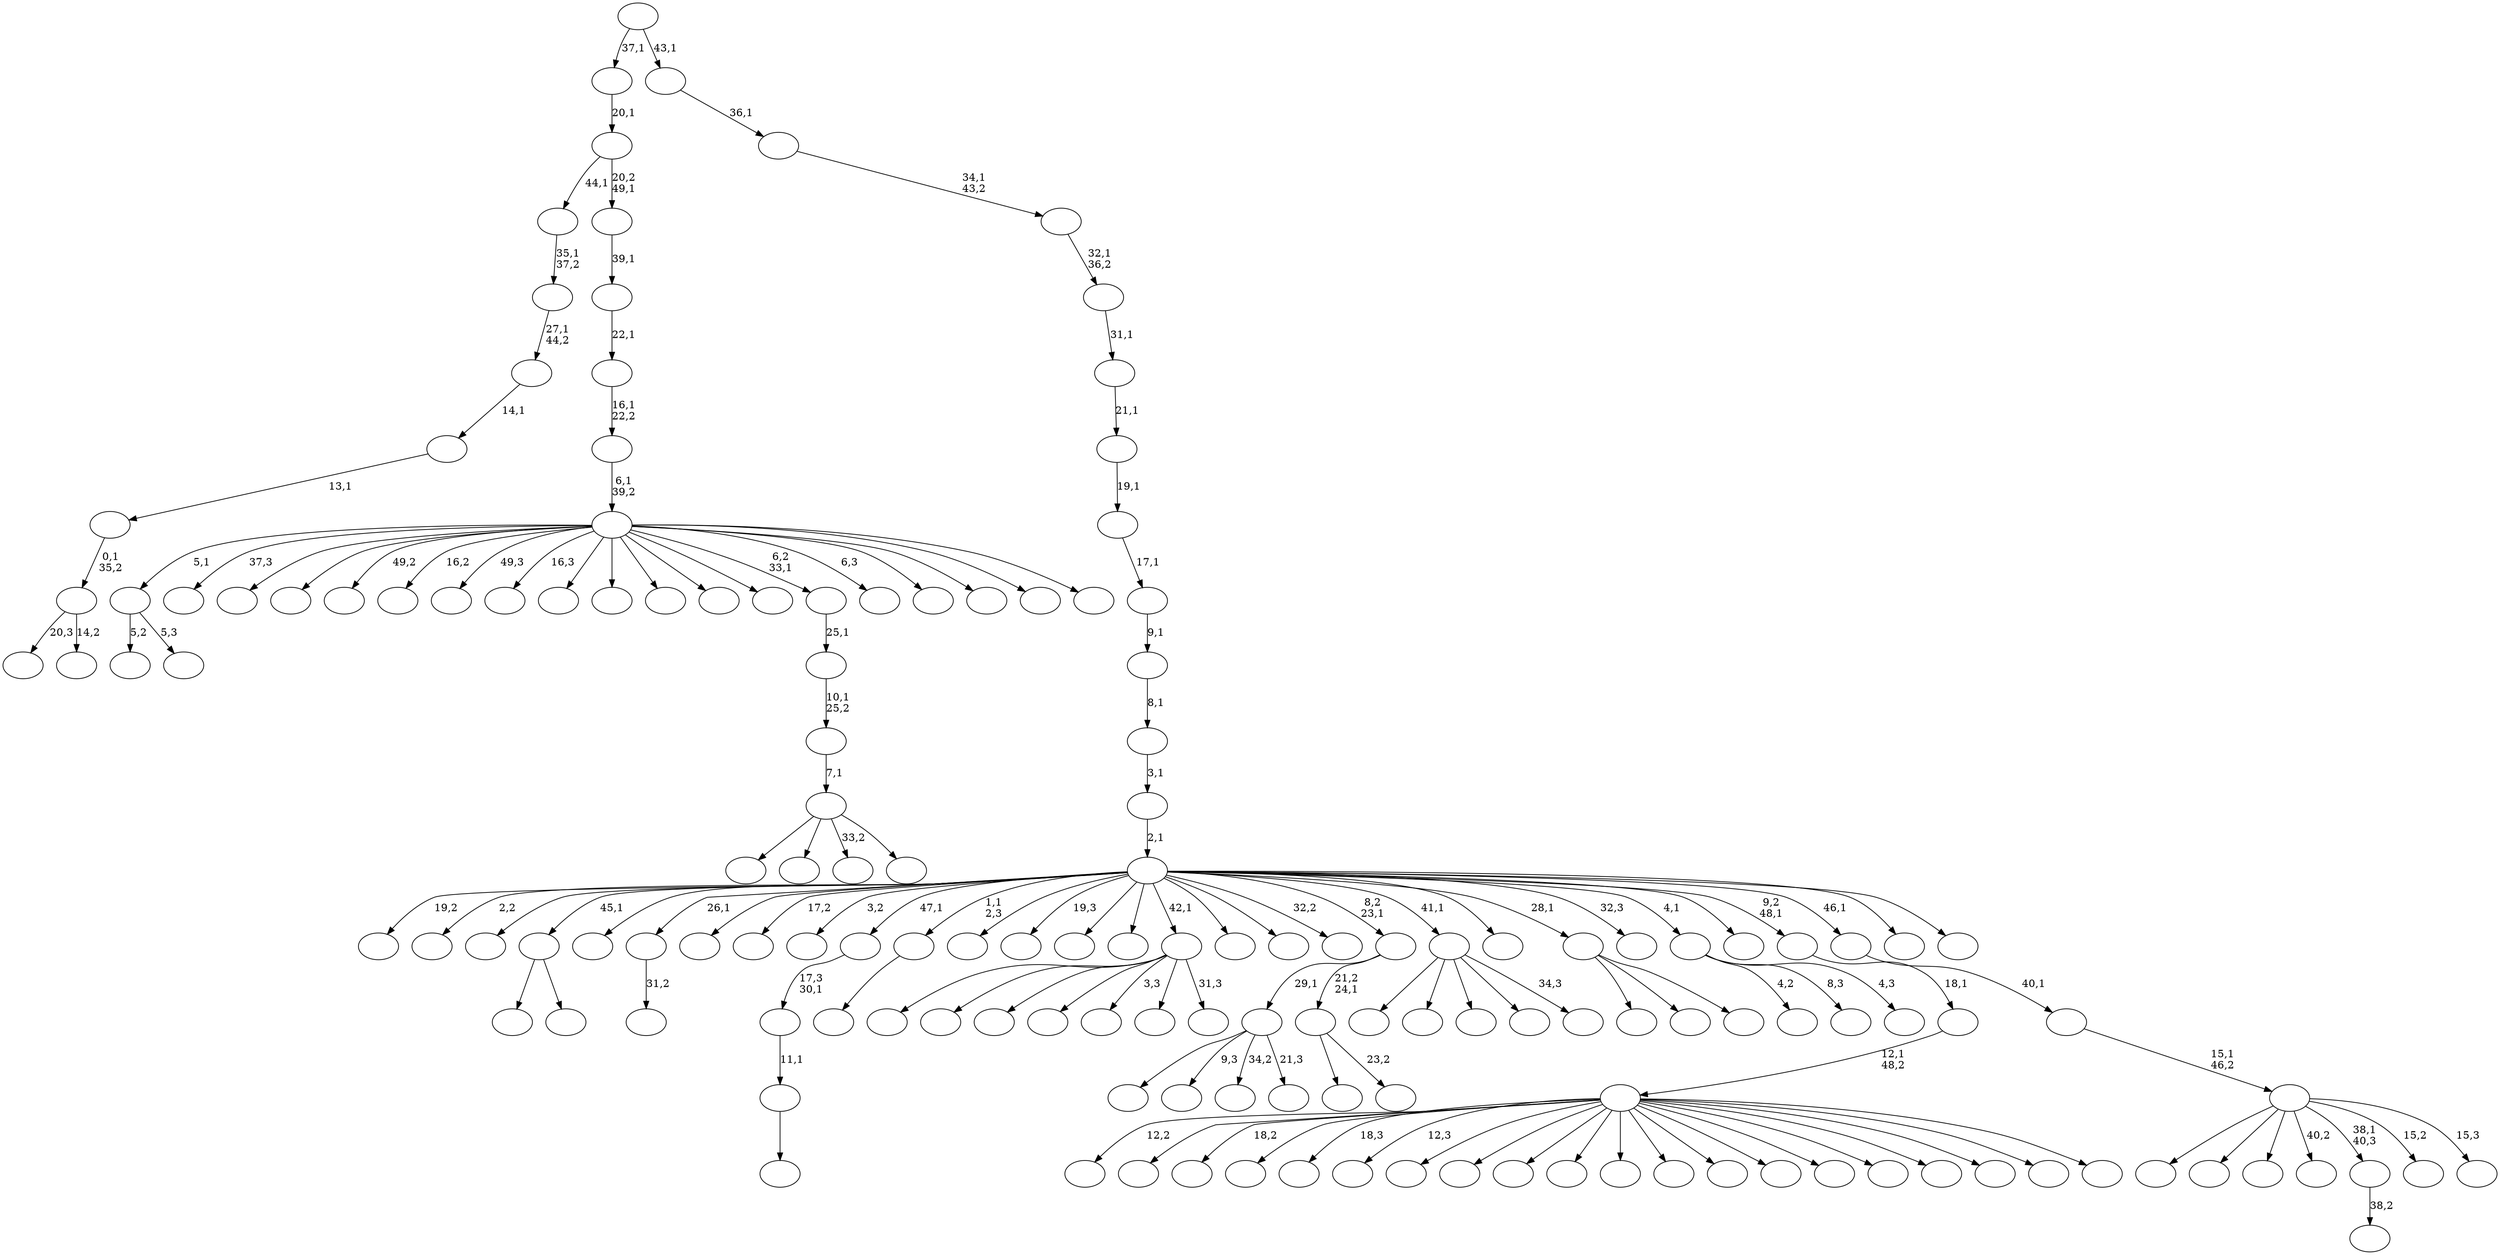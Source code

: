digraph T {
	150 [label=""]
	149 [label=""]
	148 [label=""]
	147 [label=""]
	146 [label=""]
	145 [label=""]
	144 [label=""]
	143 [label=""]
	142 [label=""]
	141 [label=""]
	140 [label=""]
	139 [label=""]
	138 [label=""]
	137 [label=""]
	136 [label=""]
	135 [label=""]
	134 [label=""]
	133 [label=""]
	132 [label=""]
	131 [label=""]
	130 [label=""]
	129 [label=""]
	128 [label=""]
	127 [label=""]
	126 [label=""]
	125 [label=""]
	124 [label=""]
	123 [label=""]
	122 [label=""]
	121 [label=""]
	120 [label=""]
	119 [label=""]
	118 [label=""]
	117 [label=""]
	116 [label=""]
	115 [label=""]
	114 [label=""]
	113 [label=""]
	112 [label=""]
	111 [label=""]
	110 [label=""]
	109 [label=""]
	108 [label=""]
	107 [label=""]
	106 [label=""]
	105 [label=""]
	104 [label=""]
	103 [label=""]
	102 [label=""]
	101 [label=""]
	100 [label=""]
	99 [label=""]
	98 [label=""]
	97 [label=""]
	96 [label=""]
	95 [label=""]
	94 [label=""]
	93 [label=""]
	92 [label=""]
	91 [label=""]
	90 [label=""]
	89 [label=""]
	88 [label=""]
	87 [label=""]
	86 [label=""]
	85 [label=""]
	84 [label=""]
	83 [label=""]
	82 [label=""]
	81 [label=""]
	80 [label=""]
	79 [label=""]
	78 [label=""]
	77 [label=""]
	76 [label=""]
	75 [label=""]
	74 [label=""]
	73 [label=""]
	72 [label=""]
	71 [label=""]
	70 [label=""]
	69 [label=""]
	68 [label=""]
	67 [label=""]
	66 [label=""]
	65 [label=""]
	64 [label=""]
	63 [label=""]
	62 [label=""]
	61 [label=""]
	60 [label=""]
	59 [label=""]
	58 [label=""]
	57 [label=""]
	56 [label=""]
	55 [label=""]
	54 [label=""]
	53 [label=""]
	52 [label=""]
	51 [label=""]
	50 [label=""]
	49 [label=""]
	48 [label=""]
	47 [label=""]
	46 [label=""]
	45 [label=""]
	44 [label=""]
	43 [label=""]
	42 [label=""]
	41 [label=""]
	40 [label=""]
	39 [label=""]
	38 [label=""]
	37 [label=""]
	36 [label=""]
	35 [label=""]
	34 [label=""]
	33 [label=""]
	32 [label=""]
	31 [label=""]
	30 [label=""]
	29 [label=""]
	28 [label=""]
	27 [label=""]
	26 [label=""]
	25 [label=""]
	24 [label=""]
	23 [label=""]
	22 [label=""]
	21 [label=""]
	20 [label=""]
	19 [label=""]
	18 [label=""]
	17 [label=""]
	16 [label=""]
	15 [label=""]
	14 [label=""]
	13 [label=""]
	12 [label=""]
	11 [label=""]
	10 [label=""]
	9 [label=""]
	8 [label=""]
	7 [label=""]
	6 [label=""]
	5 [label=""]
	4 [label=""]
	3 [label=""]
	2 [label=""]
	1 [label=""]
	0 [label=""]
	142 -> 150 [label="5,2"]
	142 -> 143 [label="5,3"]
	128 -> 130 [label=""]
	128 -> 129 [label=""]
	117 -> 144 [label="20,3"]
	117 -> 118 [label="14,2"]
	116 -> 117 [label="0,1\n35,2"]
	115 -> 116 [label="13,1"]
	114 -> 115 [label="14,1"]
	113 -> 114 [label="27,1\n44,2"]
	112 -> 113 [label="35,1\n37,2"]
	108 -> 109 [label="31,2"]
	93 -> 94 [label=""]
	92 -> 93 [label="11,1"]
	91 -> 92 [label="17,3\n30,1"]
	87 -> 148 [label=""]
	87 -> 147 [label="9,3"]
	87 -> 132 [label="34,2"]
	87 -> 88 [label="21,3"]
	83 -> 84 [label=""]
	70 -> 71 [label="38,2"]
	63 -> 146 [label=""]
	63 -> 145 [label=""]
	63 -> 82 [label="33,2"]
	63 -> 64 [label=""]
	62 -> 63 [label="7,1"]
	61 -> 62 [label="10,1\n25,2"]
	60 -> 61 [label="25,1"]
	57 -> 127 [label=""]
	57 -> 123 [label=""]
	57 -> 100 [label=""]
	57 -> 95 [label=""]
	57 -> 85 [label="3,3"]
	57 -> 79 [label=""]
	57 -> 58 [label="31,3"]
	49 -> 139 [label=""]
	49 -> 50 [label="23,2"]
	48 -> 87 [label="29,1"]
	48 -> 49 [label="21,2\n24,1"]
	44 -> 149 [label=""]
	44 -> 111 [label=""]
	44 -> 98 [label=""]
	44 -> 75 [label=""]
	44 -> 45 [label="34,3"]
	37 -> 86 [label=""]
	37 -> 52 [label=""]
	37 -> 38 [label=""]
	33 -> 142 [label="5,1"]
	33 -> 141 [label="37,3"]
	33 -> 126 [label=""]
	33 -> 125 [label=""]
	33 -> 121 [label="49,2"]
	33 -> 110 [label="16,2"]
	33 -> 104 [label="49,3"]
	33 -> 102 [label="16,3"]
	33 -> 76 [label=""]
	33 -> 72 [label=""]
	33 -> 69 [label=""]
	33 -> 68 [label=""]
	33 -> 66 [label=""]
	33 -> 60 [label="6,2\n33,1"]
	33 -> 46 [label="6,3"]
	33 -> 41 [label=""]
	33 -> 39 [label=""]
	33 -> 35 [label=""]
	33 -> 34 [label=""]
	32 -> 33 [label="6,1\n39,2"]
	31 -> 32 [label="16,1\n22,2"]
	30 -> 31 [label="22,1"]
	29 -> 30 [label="39,1"]
	28 -> 112 [label="44,1"]
	28 -> 29 [label="20,2\n49,1"]
	27 -> 28 [label="20,1"]
	24 -> 103 [label="4,2"]
	24 -> 40 [label="8,3"]
	24 -> 25 [label="4,3"]
	21 -> 140 [label="12,2"]
	21 -> 138 [label=""]
	21 -> 137 [label="18,2"]
	21 -> 131 [label=""]
	21 -> 122 [label="18,3"]
	21 -> 107 [label="12,3"]
	21 -> 99 [label=""]
	21 -> 97 [label=""]
	21 -> 90 [label=""]
	21 -> 89 [label=""]
	21 -> 80 [label=""]
	21 -> 77 [label=""]
	21 -> 74 [label=""]
	21 -> 73 [label=""]
	21 -> 59 [label=""]
	21 -> 56 [label=""]
	21 -> 53 [label=""]
	21 -> 47 [label=""]
	21 -> 43 [label=""]
	21 -> 22 [label=""]
	20 -> 21 [label="12,1\n48,2"]
	19 -> 20 [label="18,1"]
	17 -> 135 [label=""]
	17 -> 124 [label=""]
	17 -> 120 [label=""]
	17 -> 105 [label="40,2"]
	17 -> 70 [label="38,1\n40,3"]
	17 -> 26 [label="15,2"]
	17 -> 18 [label="15,3"]
	16 -> 17 [label="15,1\n46,2"]
	15 -> 16 [label="40,1"]
	12 -> 136 [label="19,2"]
	12 -> 134 [label="2,2"]
	12 -> 133 [label=""]
	12 -> 128 [label="45,1"]
	12 -> 119 [label=""]
	12 -> 108 [label="26,1"]
	12 -> 106 [label=""]
	12 -> 101 [label="17,2"]
	12 -> 96 [label="3,2"]
	12 -> 91 [label="47,1"]
	12 -> 83 [label="1,1\n2,3"]
	12 -> 81 [label=""]
	12 -> 78 [label="19,3"]
	12 -> 67 [label=""]
	12 -> 65 [label=""]
	12 -> 57 [label="42,1"]
	12 -> 55 [label=""]
	12 -> 54 [label=""]
	12 -> 51 [label="32,2"]
	12 -> 48 [label="8,2\n23,1"]
	12 -> 44 [label="41,1"]
	12 -> 42 [label=""]
	12 -> 37 [label="28,1"]
	12 -> 36 [label="32,3"]
	12 -> 24 [label="4,1"]
	12 -> 23 [label=""]
	12 -> 19 [label="9,2\n48,1"]
	12 -> 15 [label="46,1"]
	12 -> 14 [label=""]
	12 -> 13 [label=""]
	11 -> 12 [label="2,1"]
	10 -> 11 [label="3,1"]
	9 -> 10 [label="8,1"]
	8 -> 9 [label="9,1"]
	7 -> 8 [label="17,1"]
	6 -> 7 [label="19,1"]
	5 -> 6 [label="21,1"]
	4 -> 5 [label="31,1"]
	3 -> 4 [label="32,1\n36,2"]
	2 -> 3 [label="34,1\n43,2"]
	1 -> 2 [label="36,1"]
	0 -> 27 [label="37,1"]
	0 -> 1 [label="43,1"]
}

